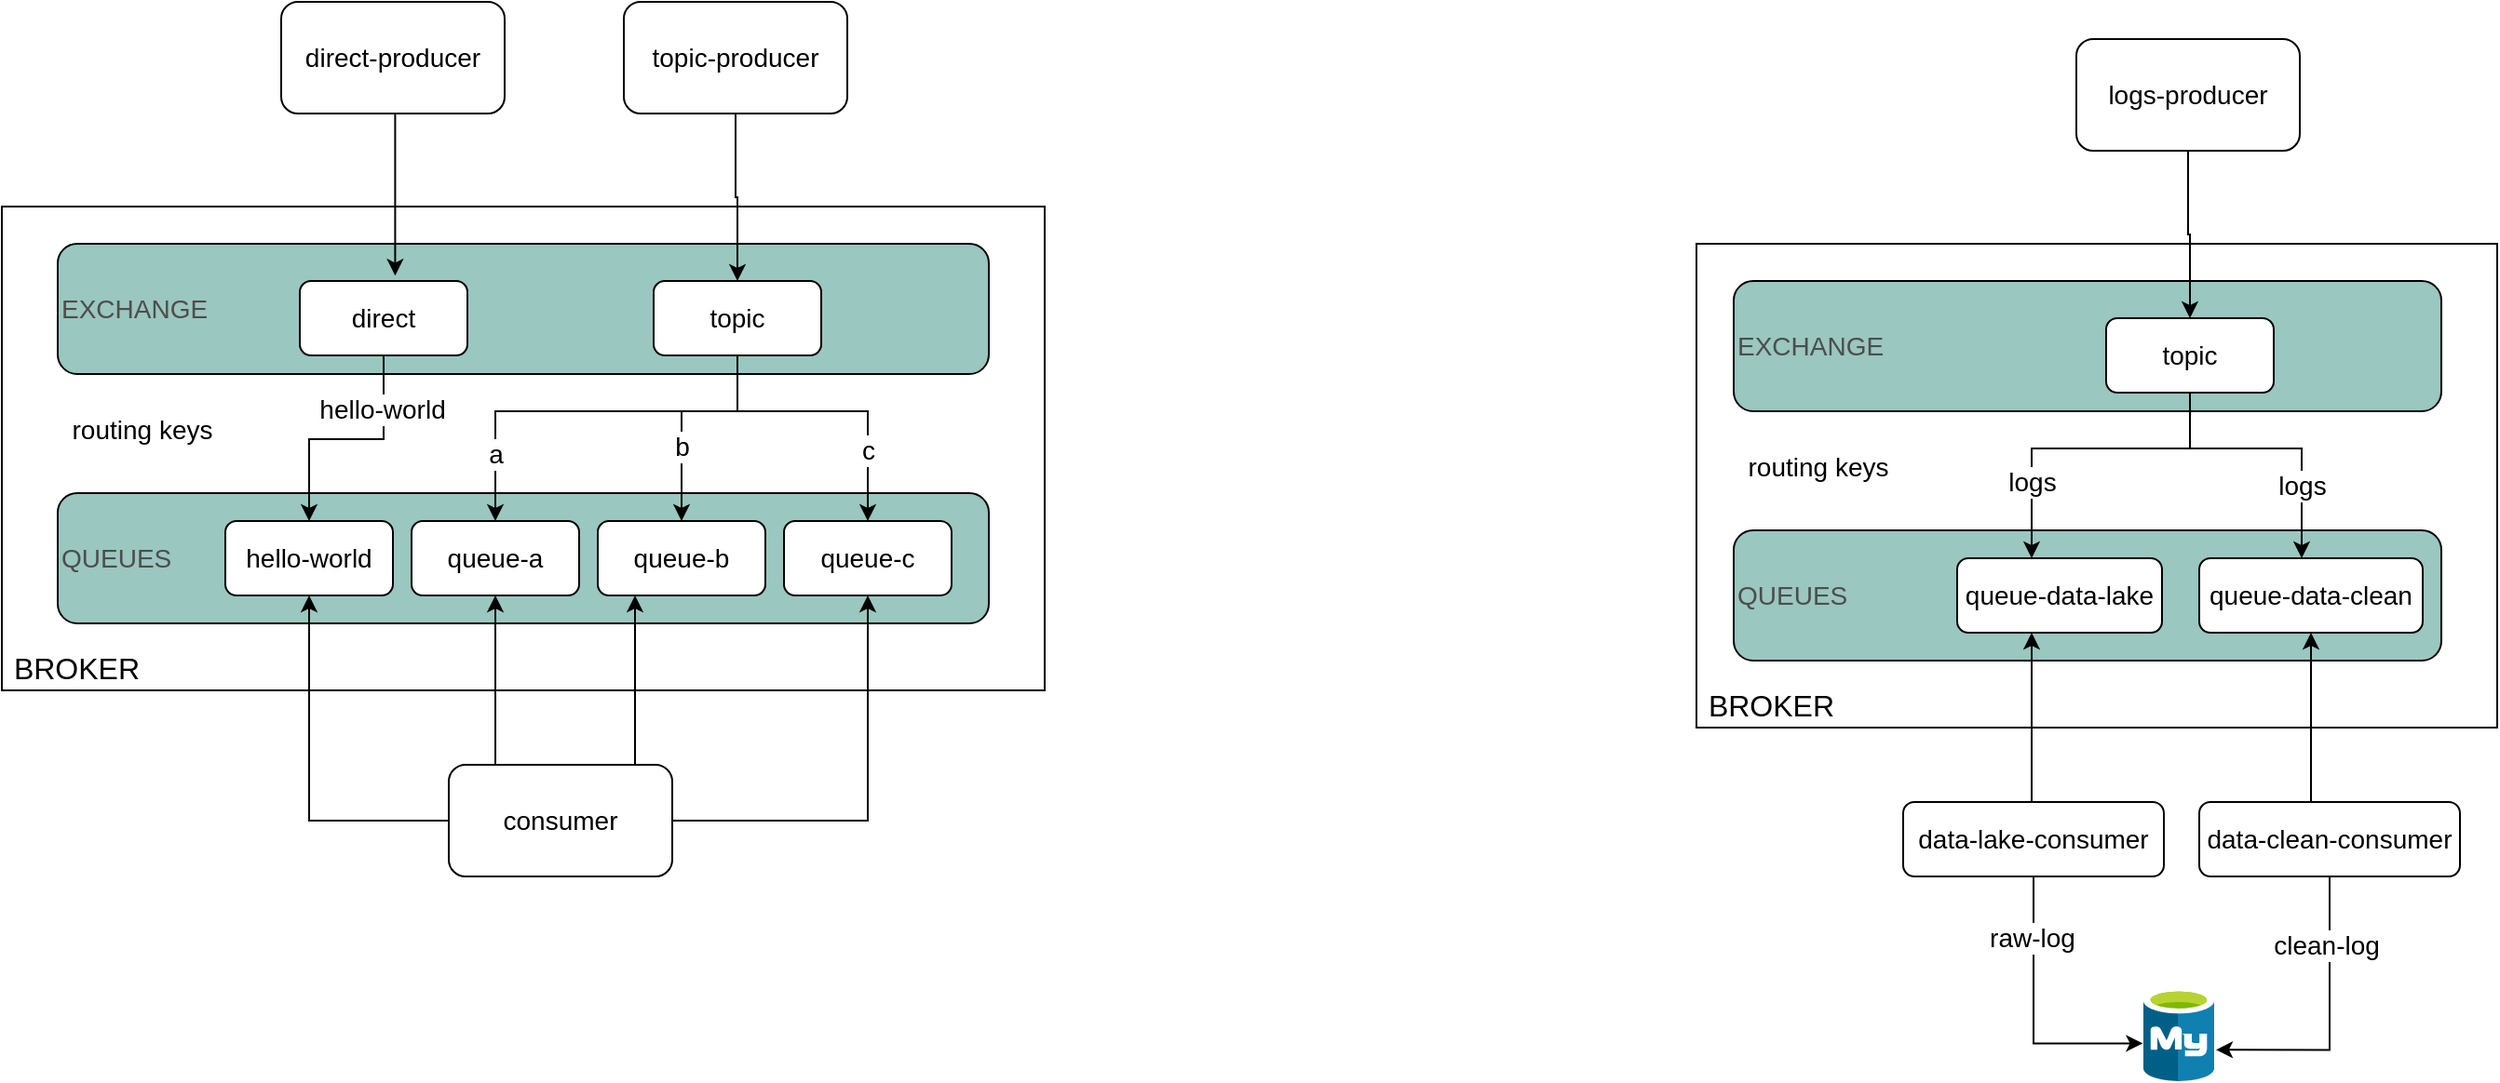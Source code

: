 <mxfile version="22.1.22" type="embed">
  <diagram id="YJ7jH1qTQpB0JOndrD0A" name="Page-1">
    <mxGraphModel dx="640" dy="502" grid="1" gridSize="10" guides="1" tooltips="1" connect="1" arrows="1" fold="1" page="1" pageScale="1" pageWidth="827" pageHeight="1169" math="0" shadow="0">
      <root>
        <mxCell id="0" />
        <mxCell id="1" parent="0" />
        <mxCell id="K9JfgEnNH1YhfQE25ud2-1" value="&amp;nbsp;BROKER" style="rounded=0;whiteSpace=wrap;html=1;align=left;verticalAlign=bottom;fontSize=16;" parent="1" vertex="1">
          <mxGeometry x="80" y="150" width="560" height="260" as="geometry" />
        </mxCell>
        <mxCell id="K9JfgEnNH1YhfQE25ud2-2" value="direct-producer" style="rounded=1;whiteSpace=wrap;html=1;fontSize=14;align=center;" parent="1" vertex="1">
          <mxGeometry x="230" y="40" width="120" height="60" as="geometry" />
        </mxCell>
        <mxCell id="K9JfgEnNH1YhfQE25ud2-3" value="topic-producer" style="rounded=1;whiteSpace=wrap;html=1;fontSize=14;align=center;" parent="1" vertex="1">
          <mxGeometry x="414" y="40" width="120" height="60" as="geometry" />
        </mxCell>
        <mxCell id="K9JfgEnNH1YhfQE25ud2-4" value="&lt;font color=&quot;#4d4d4d&quot;&gt;EXCHANGE&lt;/font&gt;" style="rounded=1;whiteSpace=wrap;html=1;fontSize=14;align=left;fillColor=#9AC7BF;" parent="1" vertex="1">
          <mxGeometry x="110" y="170" width="500" height="70" as="geometry" />
        </mxCell>
        <mxCell id="K9JfgEnNH1YhfQE25ud2-5" value="direct" style="rounded=1;whiteSpace=wrap;html=1;fontSize=14;align=center;" parent="1" vertex="1">
          <mxGeometry x="240" y="190" width="90" height="40" as="geometry" />
        </mxCell>
        <mxCell id="K9JfgEnNH1YhfQE25ud2-6" value="topic" style="rounded=1;whiteSpace=wrap;html=1;fontSize=14;align=center;" parent="1" vertex="1">
          <mxGeometry x="430" y="190" width="90" height="40" as="geometry" />
        </mxCell>
        <mxCell id="K9JfgEnNH1YhfQE25ud2-7" style="edgeStyle=orthogonalEdgeStyle;rounded=0;orthogonalLoop=1;jettySize=auto;html=1;entryX=0.569;entryY=-0.071;entryDx=0;entryDy=0;entryPerimeter=0;fontSize=14;" parent="1" source="K9JfgEnNH1YhfQE25ud2-2" target="K9JfgEnNH1YhfQE25ud2-5" edge="1">
          <mxGeometry relative="1" as="geometry">
            <Array as="points">
              <mxPoint x="291" y="155" />
            </Array>
          </mxGeometry>
        </mxCell>
        <mxCell id="K9JfgEnNH1YhfQE25ud2-8" style="edgeStyle=orthogonalEdgeStyle;rounded=0;orthogonalLoop=1;jettySize=auto;html=1;entryX=0.5;entryY=0;entryDx=0;entryDy=0;fontSize=14;" parent="1" source="K9JfgEnNH1YhfQE25ud2-3" target="K9JfgEnNH1YhfQE25ud2-6" edge="1">
          <mxGeometry relative="1" as="geometry" />
        </mxCell>
        <mxCell id="K9JfgEnNH1YhfQE25ud2-9" value="&lt;font color=&quot;#4d4d4d&quot;&gt;QUEUES&lt;/font&gt;" style="rounded=1;whiteSpace=wrap;html=1;fontSize=14;align=left;fillColor=#9AC7BF;" parent="1" vertex="1">
          <mxGeometry x="110" y="304" width="500" height="70" as="geometry" />
        </mxCell>
        <mxCell id="K9JfgEnNH1YhfQE25ud2-11" value="hello-world" style="rounded=1;whiteSpace=wrap;html=1;fontSize=14;align=center;" parent="1" vertex="1">
          <mxGeometry x="200" y="319" width="90" height="40" as="geometry" />
        </mxCell>
        <mxCell id="K9JfgEnNH1YhfQE25ud2-12" value="queue-a" style="rounded=1;whiteSpace=wrap;html=1;fontSize=14;align=center;" parent="1" vertex="1">
          <mxGeometry x="300" y="319" width="90" height="40" as="geometry" />
        </mxCell>
        <mxCell id="K9JfgEnNH1YhfQE25ud2-13" value="queue-b" style="rounded=1;whiteSpace=wrap;html=1;fontSize=14;align=center;" parent="1" vertex="1">
          <mxGeometry x="400" y="319" width="90" height="40" as="geometry" />
        </mxCell>
        <mxCell id="K9JfgEnNH1YhfQE25ud2-14" value="queue-c" style="rounded=1;whiteSpace=wrap;html=1;fontSize=14;align=center;" parent="1" vertex="1">
          <mxGeometry x="500" y="319" width="90" height="40" as="geometry" />
        </mxCell>
        <mxCell id="K9JfgEnNH1YhfQE25ud2-16" style="edgeStyle=orthogonalEdgeStyle;rounded=0;orthogonalLoop=1;jettySize=auto;html=1;fontSize=14;" parent="1" source="K9JfgEnNH1YhfQE25ud2-15" target="K9JfgEnNH1YhfQE25ud2-11" edge="1">
          <mxGeometry relative="1" as="geometry" />
        </mxCell>
        <mxCell id="K9JfgEnNH1YhfQE25ud2-17" style="edgeStyle=orthogonalEdgeStyle;rounded=0;orthogonalLoop=1;jettySize=auto;html=1;fontSize=14;" parent="1" source="K9JfgEnNH1YhfQE25ud2-15" target="K9JfgEnNH1YhfQE25ud2-12" edge="1">
          <mxGeometry relative="1" as="geometry">
            <Array as="points">
              <mxPoint x="345" y="430" />
              <mxPoint x="345" y="430" />
            </Array>
          </mxGeometry>
        </mxCell>
        <mxCell id="K9JfgEnNH1YhfQE25ud2-18" style="edgeStyle=orthogonalEdgeStyle;rounded=0;orthogonalLoop=1;jettySize=auto;html=1;fontSize=14;" parent="1" source="K9JfgEnNH1YhfQE25ud2-15" target="K9JfgEnNH1YhfQE25ud2-13" edge="1">
          <mxGeometry relative="1" as="geometry">
            <Array as="points">
              <mxPoint x="420" y="380" />
              <mxPoint x="420" y="380" />
            </Array>
          </mxGeometry>
        </mxCell>
        <mxCell id="K9JfgEnNH1YhfQE25ud2-19" style="edgeStyle=orthogonalEdgeStyle;rounded=0;orthogonalLoop=1;jettySize=auto;html=1;fontSize=14;" parent="1" source="K9JfgEnNH1YhfQE25ud2-15" target="K9JfgEnNH1YhfQE25ud2-14" edge="1">
          <mxGeometry relative="1" as="geometry" />
        </mxCell>
        <mxCell id="K9JfgEnNH1YhfQE25ud2-15" value="consumer" style="rounded=1;whiteSpace=wrap;html=1;fontSize=14;align=center;" parent="1" vertex="1">
          <mxGeometry x="320" y="450" width="120" height="60" as="geometry" />
        </mxCell>
        <mxCell id="K9JfgEnNH1YhfQE25ud2-22" value="routing keys" style="text;html=1;align=center;verticalAlign=middle;resizable=0;points=[];autosize=1;fontSize=14;" parent="1" vertex="1">
          <mxGeometry x="110" y="260" width="90" height="20" as="geometry" />
        </mxCell>
        <mxCell id="K9JfgEnNH1YhfQE25ud2-20" style="edgeStyle=orthogonalEdgeStyle;rounded=0;orthogonalLoop=1;jettySize=auto;html=1;fontSize=14;" parent="1" source="K9JfgEnNH1YhfQE25ud2-5" target="K9JfgEnNH1YhfQE25ud2-11" edge="1">
          <mxGeometry relative="1" as="geometry">
            <Array as="points">
              <mxPoint x="285" y="275" />
              <mxPoint x="245" y="275" />
            </Array>
          </mxGeometry>
        </mxCell>
        <mxCell id="K9JfgEnNH1YhfQE25ud2-21" value="hello-world" style="edgeLabel;html=1;align=center;verticalAlign=middle;resizable=0;points=[];fontSize=14;" parent="K9JfgEnNH1YhfQE25ud2-20" vertex="1" connectable="0">
          <mxGeometry x="-0.56" y="-1" relative="1" as="geometry">
            <mxPoint as="offset" />
          </mxGeometry>
        </mxCell>
        <mxCell id="K9JfgEnNH1YhfQE25ud2-23" style="edgeStyle=orthogonalEdgeStyle;rounded=0;orthogonalLoop=1;jettySize=auto;html=1;fontSize=14;" parent="1" source="K9JfgEnNH1YhfQE25ud2-6" target="K9JfgEnNH1YhfQE25ud2-12" edge="1">
          <mxGeometry relative="1" as="geometry">
            <Array as="points">
              <mxPoint x="475" y="260" />
              <mxPoint x="345" y="260" />
            </Array>
          </mxGeometry>
        </mxCell>
        <mxCell id="K9JfgEnNH1YhfQE25ud2-29" value="a" style="edgeLabel;html=1;align=center;verticalAlign=middle;resizable=0;points=[];fontSize=14;" parent="K9JfgEnNH1YhfQE25ud2-23" vertex="1" connectable="0">
          <mxGeometry x="0.669" relative="1" as="geometry">
            <mxPoint as="offset" />
          </mxGeometry>
        </mxCell>
        <mxCell id="K9JfgEnNH1YhfQE25ud2-24" style="edgeStyle=orthogonalEdgeStyle;rounded=0;orthogonalLoop=1;jettySize=auto;html=1;fontSize=14;" parent="1" source="K9JfgEnNH1YhfQE25ud2-6" target="K9JfgEnNH1YhfQE25ud2-13" edge="1">
          <mxGeometry relative="1" as="geometry">
            <Array as="points">
              <mxPoint x="475" y="260" />
              <mxPoint x="445" y="260" />
            </Array>
          </mxGeometry>
        </mxCell>
        <mxCell id="K9JfgEnNH1YhfQE25ud2-27" value="b" style="edgeLabel;html=1;align=center;verticalAlign=middle;resizable=0;points=[];fontSize=14;" parent="K9JfgEnNH1YhfQE25ud2-24" vertex="1" connectable="0">
          <mxGeometry x="0.331" relative="1" as="geometry">
            <mxPoint as="offset" />
          </mxGeometry>
        </mxCell>
        <mxCell id="K9JfgEnNH1YhfQE25ud2-25" style="edgeStyle=orthogonalEdgeStyle;rounded=0;orthogonalLoop=1;jettySize=auto;html=1;fontSize=14;" parent="1" source="K9JfgEnNH1YhfQE25ud2-6" target="K9JfgEnNH1YhfQE25ud2-14" edge="1">
          <mxGeometry relative="1" as="geometry">
            <Array as="points">
              <mxPoint x="475" y="260" />
              <mxPoint x="545" y="260" />
            </Array>
          </mxGeometry>
        </mxCell>
        <mxCell id="K9JfgEnNH1YhfQE25ud2-28" value="c" style="edgeLabel;html=1;align=center;verticalAlign=middle;resizable=0;points=[];fontSize=14;" parent="K9JfgEnNH1YhfQE25ud2-25" vertex="1" connectable="0">
          <mxGeometry x="0.524" relative="1" as="geometry">
            <mxPoint as="offset" />
          </mxGeometry>
        </mxCell>
        <mxCell id="K9JfgEnNH1YhfQE25ud2-30" value="&amp;nbsp;BROKER" style="rounded=0;whiteSpace=wrap;html=1;align=left;verticalAlign=bottom;fontSize=16;" parent="1" vertex="1">
          <mxGeometry x="990" y="170" width="430" height="260" as="geometry" />
        </mxCell>
        <mxCell id="K9JfgEnNH1YhfQE25ud2-32" value="logs-producer" style="rounded=1;whiteSpace=wrap;html=1;fontSize=14;align=center;" parent="1" vertex="1">
          <mxGeometry x="1194" y="60" width="120" height="60" as="geometry" />
        </mxCell>
        <mxCell id="K9JfgEnNH1YhfQE25ud2-33" value="&lt;font color=&quot;#4d4d4d&quot;&gt;EXCHANGE&lt;/font&gt;" style="rounded=1;whiteSpace=wrap;html=1;fontSize=14;align=left;fillColor=#9AC7BF;" parent="1" vertex="1">
          <mxGeometry x="1010" y="190" width="380" height="70" as="geometry" />
        </mxCell>
        <mxCell id="K9JfgEnNH1YhfQE25ud2-35" value="topic" style="rounded=1;whiteSpace=wrap;html=1;fontSize=14;align=center;" parent="1" vertex="1">
          <mxGeometry x="1210" y="210" width="90" height="40" as="geometry" />
        </mxCell>
        <mxCell id="K9JfgEnNH1YhfQE25ud2-37" style="edgeStyle=orthogonalEdgeStyle;rounded=0;orthogonalLoop=1;jettySize=auto;html=1;entryX=0.5;entryY=0;entryDx=0;entryDy=0;fontSize=14;" parent="1" source="K9JfgEnNH1YhfQE25ud2-32" target="K9JfgEnNH1YhfQE25ud2-35" edge="1">
          <mxGeometry relative="1" as="geometry" />
        </mxCell>
        <mxCell id="K9JfgEnNH1YhfQE25ud2-38" value="&lt;font color=&quot;#4d4d4d&quot;&gt;QUEUES&lt;/font&gt;" style="rounded=1;whiteSpace=wrap;html=1;fontSize=14;align=left;fillColor=#9AC7BF;" parent="1" vertex="1">
          <mxGeometry x="1010" y="324" width="380" height="70" as="geometry" />
        </mxCell>
        <mxCell id="K9JfgEnNH1YhfQE25ud2-40" value="queue-data-lake" style="rounded=1;whiteSpace=wrap;html=1;fontSize=14;align=center;" parent="1" vertex="1">
          <mxGeometry x="1130" y="339" width="110" height="40" as="geometry" />
        </mxCell>
        <mxCell id="K9JfgEnNH1YhfQE25ud2-41" value="queue-data-clean" style="rounded=1;whiteSpace=wrap;html=1;fontSize=14;align=center;" parent="1" vertex="1">
          <mxGeometry x="1260" y="339" width="120" height="40" as="geometry" />
        </mxCell>
        <mxCell id="K9JfgEnNH1YhfQE25ud2-44" style="edgeStyle=orthogonalEdgeStyle;rounded=0;orthogonalLoop=1;jettySize=auto;html=1;fontSize=14;" parent="1" source="K9JfgEnNH1YhfQE25ud2-47" target="K9JfgEnNH1YhfQE25ud2-40" edge="1">
          <mxGeometry relative="1" as="geometry">
            <Array as="points">
              <mxPoint x="1170" y="410" />
              <mxPoint x="1170" y="410" />
            </Array>
          </mxGeometry>
        </mxCell>
        <mxCell id="K9JfgEnNH1YhfQE25ud2-61" style="edgeStyle=orthogonalEdgeStyle;rounded=0;orthogonalLoop=1;jettySize=auto;html=1;entryX=-0.008;entryY=0.594;entryDx=0;entryDy=0;entryPerimeter=0;fontSize=14;" parent="1" source="K9JfgEnNH1YhfQE25ud2-47" target="K9JfgEnNH1YhfQE25ud2-60" edge="1">
          <mxGeometry relative="1" as="geometry" />
        </mxCell>
        <mxCell id="K9JfgEnNH1YhfQE25ud2-63" value="raw-log" style="edgeLabel;html=1;align=center;verticalAlign=middle;resizable=0;points=[];fontSize=14;" parent="K9JfgEnNH1YhfQE25ud2-61" vertex="1" connectable="0">
          <mxGeometry x="-0.563" y="-1" relative="1" as="geometry">
            <mxPoint as="offset" />
          </mxGeometry>
        </mxCell>
        <mxCell id="K9JfgEnNH1YhfQE25ud2-47" value="data-lake-consumer" style="rounded=1;whiteSpace=wrap;html=1;fontSize=14;align=center;" parent="1" vertex="1">
          <mxGeometry x="1101" y="470" width="140" height="40" as="geometry" />
        </mxCell>
        <mxCell id="K9JfgEnNH1YhfQE25ud2-48" value="routing keys" style="text;html=1;align=center;verticalAlign=middle;resizable=0;points=[];autosize=1;fontSize=14;" parent="1" vertex="1">
          <mxGeometry x="1010" y="280" width="90" height="20" as="geometry" />
        </mxCell>
        <mxCell id="K9JfgEnNH1YhfQE25ud2-51" style="edgeStyle=orthogonalEdgeStyle;rounded=0;orthogonalLoop=1;jettySize=auto;html=1;fontSize=14;" parent="1" source="K9JfgEnNH1YhfQE25ud2-35" target="K9JfgEnNH1YhfQE25ud2-40" edge="1">
          <mxGeometry relative="1" as="geometry">
            <Array as="points">
              <mxPoint x="1255" y="280" />
              <mxPoint x="1170" y="280" />
            </Array>
          </mxGeometry>
        </mxCell>
        <mxCell id="K9JfgEnNH1YhfQE25ud2-52" value="logs" style="edgeLabel;html=1;align=center;verticalAlign=middle;resizable=0;points=[];fontSize=14;" parent="K9JfgEnNH1YhfQE25ud2-51" vertex="1" connectable="0">
          <mxGeometry x="0.669" relative="1" as="geometry">
            <mxPoint y="-12" as="offset" />
          </mxGeometry>
        </mxCell>
        <mxCell id="K9JfgEnNH1YhfQE25ud2-53" style="edgeStyle=orthogonalEdgeStyle;rounded=0;orthogonalLoop=1;jettySize=auto;html=1;fontSize=14;" parent="1" source="K9JfgEnNH1YhfQE25ud2-35" target="K9JfgEnNH1YhfQE25ud2-41" edge="1">
          <mxGeometry relative="1" as="geometry">
            <Array as="points">
              <mxPoint x="1255" y="280" />
              <mxPoint x="1315" y="280" />
            </Array>
          </mxGeometry>
        </mxCell>
        <mxCell id="K9JfgEnNH1YhfQE25ud2-54" value="logs" style="edgeLabel;html=1;align=center;verticalAlign=middle;resizable=0;points=[];fontSize=14;" parent="K9JfgEnNH1YhfQE25ud2-53" vertex="1" connectable="0">
          <mxGeometry x="0.331" relative="1" as="geometry">
            <mxPoint y="11" as="offset" />
          </mxGeometry>
        </mxCell>
        <mxCell id="K9JfgEnNH1YhfQE25ud2-59" value="" style="edgeStyle=orthogonalEdgeStyle;rounded=0;orthogonalLoop=1;jettySize=auto;html=1;fontSize=14;" parent="1" source="K9JfgEnNH1YhfQE25ud2-57" target="K9JfgEnNH1YhfQE25ud2-41" edge="1">
          <mxGeometry relative="1" as="geometry">
            <Array as="points">
              <mxPoint x="1320" y="450" />
              <mxPoint x="1320" y="450" />
            </Array>
          </mxGeometry>
        </mxCell>
        <mxCell id="K9JfgEnNH1YhfQE25ud2-62" style="edgeStyle=orthogonalEdgeStyle;rounded=0;orthogonalLoop=1;jettySize=auto;html=1;entryX=1.026;entryY=0.663;entryDx=0;entryDy=0;entryPerimeter=0;fontSize=14;" parent="1" source="K9JfgEnNH1YhfQE25ud2-57" target="K9JfgEnNH1YhfQE25ud2-60" edge="1">
          <mxGeometry relative="1" as="geometry" />
        </mxCell>
        <mxCell id="K9JfgEnNH1YhfQE25ud2-64" value="clean-log" style="edgeLabel;html=1;align=center;verticalAlign=middle;resizable=0;points=[];fontSize=14;" parent="K9JfgEnNH1YhfQE25ud2-62" vertex="1" connectable="0">
          <mxGeometry x="-0.483" y="-2" relative="1" as="geometry">
            <mxPoint y="-3" as="offset" />
          </mxGeometry>
        </mxCell>
        <mxCell id="K9JfgEnNH1YhfQE25ud2-57" value="data-clean-consumer" style="rounded=1;whiteSpace=wrap;html=1;fontSize=14;align=center;" parent="1" vertex="1">
          <mxGeometry x="1260" y="470" width="140" height="40" as="geometry" />
        </mxCell>
        <mxCell id="K9JfgEnNH1YhfQE25ud2-60" value="" style="aspect=fixed;html=1;points=[];align=center;image;fontSize=12;image=img/lib/mscae/Azure_Database_for_MySQL_servers.svg;fillColor=#9AC7BF;" parent="1" vertex="1">
          <mxGeometry x="1230" y="570" width="38" height="50" as="geometry" />
        </mxCell>
      </root>
    </mxGraphModel>
  </diagram>
</mxfile>
